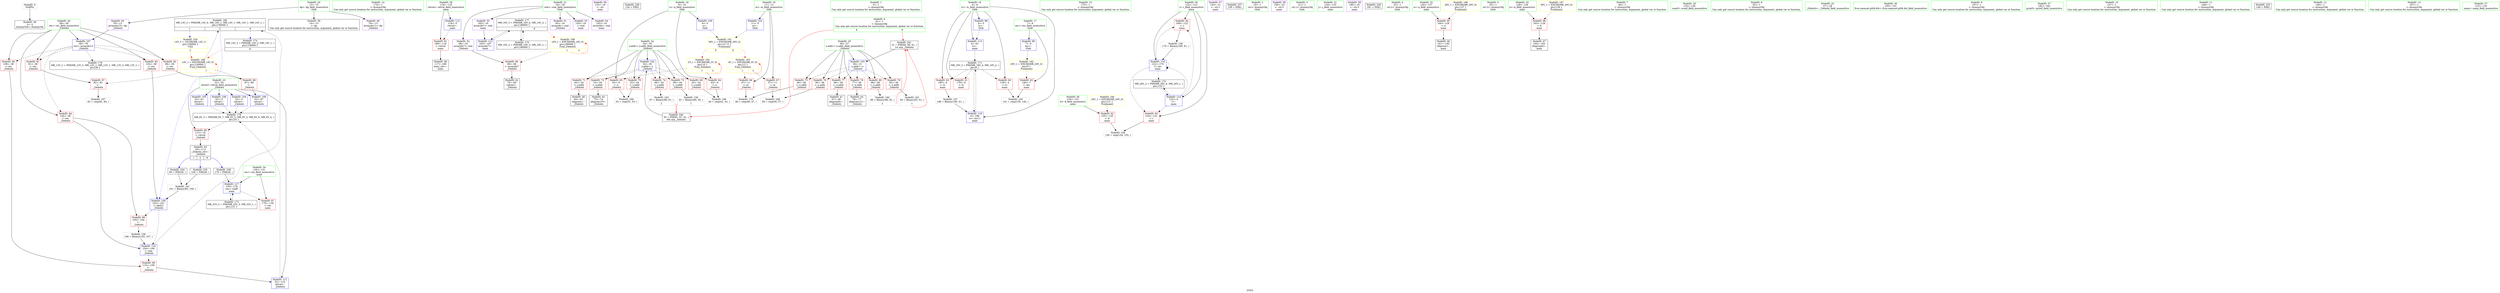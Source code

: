 digraph "SVFG" {
	label="SVFG";

	Node0x564469e7d180 [shape=record,color=grey,label="{NodeID: 0\nNullPtr}"];
	Node0x564469e7d180 -> Node0x564469e94910[style=solid];
	Node0x564469ea6580 [shape=record,color=black,label="{NodeID: 180\nMR_14V_2 = PHI(MR_14V_6, MR_14V_1, MR_14V_1, MR_14V_1, MR_14V_1, )\npts\{150000 \}\n|{<s0>1|<s1>2|<s2>8}}"];
	Node0x564469ea6580:s0 -> Node0x564469eabbe0[style=dashed,color=blue];
	Node0x564469ea6580:s1 -> Node0x564469e95ce0[style=dashed,color=blue];
	Node0x564469ea6580:s2 -> Node0x564469ea4780[style=dashed,color=blue];
	Node0x564469e95260 [shape=record,color=red,label="{NodeID: 97\n179\<--130\n\<--res\nmain\n}"];
	Node0x564469e93350 [shape=record,color=green,label="{NodeID: 14\n174\<--1\n\<--dummyObj\nCan only get source location for instruction, argument, global var or function.}"];
	Node0x564469e95e80 [shape=record,color=blue,label="{NodeID: 111\n32\<--110\nretval\<--\n_Z4doitii\n}"];
	Node0x564469e95e80 -> Node0x564469ea5b80[style=dashed];
	Node0x564469e94060 [shape=record,color=green,label="{NodeID: 28\n118\<--119\nretval\<--retval_field_insensitive\nmain\n}"];
	Node0x564469e94060 -> Node0x564469e984a0[style=solid];
	Node0x564469e94060 -> Node0x564469e95f50[style=solid];
	Node0x564469e94cb0 [shape=record,color=black,label="{NodeID: 42\n70\<--69\ntobool\<--\n_Z4doitii\n}"];
	Node0x564469e96830 [shape=record,color=purple,label="{NodeID: 56\n133\<--19\n\<--.str\nmain\n}"];
	Node0x564469eb6d80 [shape=record,color=black,label="{NodeID: 236\n134 = PHI()\n}"];
	Node0x564469e97390 [shape=record,color=red,label="{NodeID: 70\n52\<--34\n\<--y.addr\n_Z4doitii\n}"];
	Node0x564469e97390 -> Node0x564469e9e1c0[style=solid];
	Node0x564469e9dec0 [shape=record,color=grey,label="{NodeID: 167\n83 = cmp(82, 84, )\n}"];
	Node0x564469e97ef0 [shape=record,color=red,label="{NodeID: 84\n104\<--38\n\<--res\n_Z4doitii\n}"];
	Node0x564469e97ef0 -> Node0x564469e98300[style=solid];
	Node0x564469e97ef0 -> Node0x564469e95db0[style=solid];
	Node0x564469e7c150 [shape=record,color=green,label="{NodeID: 1\n5\<--1\n\<--dummyObj\nCan only get source location for instruction, argument, global var or function.}"];
	Node0x564469e95330 [shape=record,color=blue,label="{NodeID: 98\n4\<--5\ntc\<--\nGlob }"];
	Node0x564469e95330 -> Node0x564469e96020[style=dashed];
	Node0x564469e93420 [shape=record,color=green,label="{NodeID: 15\n175\<--1\n\<--dummyObj\nCan only get source location for instruction, argument, global var or function.}"];
	Node0x564469e95f50 [shape=record,color=blue,label="{NodeID: 112\n118\<--5\nretval\<--\nmain\n}"];
	Node0x564469e95f50 -> Node0x564469e984a0[style=dashed];
	Node0x564469e94130 [shape=record,color=green,label="{NodeID: 29\n120\<--121\nk\<--k_field_insensitive\nmain\n}"];
	Node0x564469e94130 -> Node0x564469e98570[style=solid];
	Node0x564469e94d80 [shape=record,color=black,label="{NodeID: 43\n75\<--74\nidxprom10\<--\n_Z4doitii\n}"];
	Node0x564469e96900 [shape=record,color=purple,label="{NodeID: 57\n143\<--21\n\<--.str.1\nmain\n}"];
	Node0x564469eb6e50 [shape=record,color=black,label="{NodeID: 237\n159 = PHI()\n}"];
	Node0x564469e97460 [shape=record,color=red,label="{NodeID: 71\n63\<--34\n\<--y.addr\n_Z4doitii\n}"];
	Node0x564469e97460 -> Node0x564469e94b10[style=solid];
	Node0x564469e9e040 [shape=record,color=grey,label="{NodeID: 168\n58 = cmp(56, 57, )\n}"];
	Node0x564469e97fc0 [shape=record,color=red,label="{NodeID: 85\n109\<--38\n\<--res\n_Z4doitii\n}"];
	Node0x564469e97fc0 -> Node0x564469e983d0[style=solid];
	Node0x564469e923f0 [shape=record,color=green,label="{NodeID: 2\n19\<--1\n.str\<--dummyObj\nGlob }"];
	Node0x564469ea75a0 [shape=record,color=yellow,style=double,label="{NodeID: 182\n20V_1 = ENCHI(MR_20V_0)\npts\{8 \}\nFun[main]}"];
	Node0x564469ea75a0 -> Node0x564469e96de0[style=dashed];
	Node0x564469e95430 [shape=record,color=blue,label="{NodeID: 99\n7\<--5\nntc\<--\nGlob }"];
	Node0x564469e95430 -> Node0x564469ea75a0[style=dashed];
	Node0x564469e93520 [shape=record,color=green,label="{NodeID: 16\n4\<--6\ntc\<--tc_field_insensitive\nGlob }"];
	Node0x564469e93520 -> Node0x564469e96b70[style=solid];
	Node0x564469e93520 -> Node0x564469e96c40[style=solid];
	Node0x564469e93520 -> Node0x564469e96d10[style=solid];
	Node0x564469e93520 -> Node0x564469e95330[style=solid];
	Node0x564469e93520 -> Node0x564469e96020[style=solid];
	Node0x564469e93520 -> Node0x564469e9ab80[style=solid];
	Node0x564469e96020 [shape=record,color=blue,label="{NodeID: 113\n4\<--61\ntc\<--\nmain\n}"];
	Node0x564469e96020 -> Node0x564469ea3880[style=dashed];
	Node0x564469e94200 [shape=record,color=green,label="{NodeID: 30\n122\<--123\ni\<--i_field_insensitive\nmain\n}"];
	Node0x564469e94200 -> Node0x564469e98640[style=solid];
	Node0x564469e94200 -> Node0x564469e98710[style=solid];
	Node0x564469e94200 -> Node0x564469e960f0[style=solid];
	Node0x564469e94200 -> Node0x564469e9a9e0[style=solid];
	Node0x564469e94e50 [shape=record,color=black,label="{NodeID: 44\n78\<--77\nidxprom12\<--\n_Z4doitii\n}"];
	Node0x564469e969d0 [shape=record,color=purple,label="{NodeID: 58\n158\<--23\n\<--.str.2\nmain\n}"];
	Node0x564469eb6f20 [shape=record,color=black,label="{NodeID: 238\n176 = PHI(29, )\n}"];
	Node0x564469eb6f20 -> Node0x564469e9aab0[style=solid];
	Node0x564469e97530 [shape=record,color=red,label="{NodeID: 72\n74\<--34\n\<--y.addr\n_Z4doitii\n}"];
	Node0x564469e97530 -> Node0x564469e94d80[style=solid];
	Node0x564469e9e1c0 [shape=record,color=grey,label="{NodeID: 169\n54 = cmp(52, 53, )\n}"];
	Node0x564469e98090 [shape=record,color=red,label="{NodeID: 86\n69\<--68\n\<--arrayidx7\n_Z4doitii\n}"];
	Node0x564469e98090 -> Node0x564469e94cb0[style=solid];
	Node0x564469e92480 [shape=record,color=green,label="{NodeID: 3\n21\<--1\n.str.1\<--dummyObj\nGlob }"];
	Node0x564469e95530 [shape=record,color=blue,label="{NodeID: 100\n9\<--5\nn\<--\nGlob }"];
	Node0x564469e95530 -> Node0x564469ea7d80[style=dashed];
	Node0x564469e93620 [shape=record,color=green,label="{NodeID: 17\n7\<--8\nntc\<--ntc_field_insensitive\nGlob }"];
	Node0x564469e93620 -> Node0x564469e96de0[style=solid];
	Node0x564469e93620 -> Node0x564469e95430[style=solid];
	Node0x564469e960f0 [shape=record,color=blue,label="{NodeID: 114\n122\<--5\ni\<--\nmain\n}"];
	Node0x564469e960f0 -> Node0x564469e98640[style=dashed];
	Node0x564469e960f0 -> Node0x564469e98710[style=dashed];
	Node0x564469e960f0 -> Node0x564469e9a9e0[style=dashed];
	Node0x564469e960f0 -> Node0x564469ea3d80[style=dashed];
	Node0x564469e942d0 [shape=record,color=green,label="{NodeID: 31\n124\<--125\nj\<--j_field_insensitive\nmain\n}"];
	Node0x564469e94f20 [shape=record,color=black,label="{NodeID: 45\n29\<--113\n_Z4doitii_ret\<--\n_Z4doitii\n|{<s0>1|<s1>2|<s2>8}}"];
	Node0x564469e94f20:s0 -> Node0x564469eb6a90[style=solid,color=blue];
	Node0x564469e94f20:s1 -> Node0x564469eb6c80[style=solid,color=blue];
	Node0x564469e94f20:s2 -> Node0x564469eb6f20[style=solid,color=blue];
	Node0x564469e96aa0 [shape=record,color=purple,label="{NodeID: 59\n180\<--25\n\<--.str.3\nmain\n}"];
	Node0x564469eb70c0 [shape=record,color=black,label="{NodeID: 239\n181 = PHI()\n}"];
	Node0x564469e9ce40 [shape=record,color=grey,label="{NodeID: 156\n106 = Binary(105, 107, )\n}"];
	Node0x564469e9ce40 -> Node0x564469e95db0[style=solid];
	Node0x564469e97600 [shape=record,color=red,label="{NodeID: 73\n90\<--34\n\<--y.addr\n_Z4doitii\n}"];
	Node0x564469e97600 -> Node0x564469e9d2c0[style=solid];
	Node0x564469e9e340 [shape=record,color=grey,label="{NodeID: 170\n48 = cmp(46, 47, )\n}"];
	Node0x564469e98160 [shape=record,color=red,label="{NodeID: 87\n82\<--81\n\<--\n_Z4doitii\n}"];
	Node0x564469e98160 -> Node0x564469e9dec0[style=solid];
	Node0x564469e7d310 [shape=record,color=green,label="{NodeID: 4\n23\<--1\n.str.2\<--dummyObj\nGlob }"];
	Node0x564469ea7760 [shape=record,color=yellow,style=double,label="{NodeID: 184\n24V_1 = ENCHI(MR_24V_0)\npts\{121 \}\nFun[main]}"];
	Node0x564469ea7760 -> Node0x564469e98570[style=dashed];
	Node0x564469e95630 [shape=record,color=blue,label="{NodeID: 101\n11\<--5\nm\<--\nGlob }"];
	Node0x564469e95630 -> Node0x564469ea7d80[style=dashed];
	Node0x564469e93720 [shape=record,color=green,label="{NodeID: 18\n9\<--10\nn\<--n_field_insensitive\nGlob }"];
	Node0x564469e93720 -> Node0x564469e96eb0[style=solid];
	Node0x564469e93720 -> Node0x564469e96f80[style=solid];
	Node0x564469e93720 -> Node0x564469e95530[style=solid];
	Node0x564469e98e20 [shape=record,color=yellow,style=double,label="{NodeID: 198\n14V_1 = ENCHI(MR_14V_0)\npts\{150000 \}\nFun[_Z4doitii]|{|<s3>1}}"];
	Node0x564469e98e20 -> Node0x564469e98160[style=dashed];
	Node0x564469e98e20 -> Node0x564469e98230[style=dashed];
	Node0x564469e98e20 -> Node0x564469ea6580[style=dashed];
	Node0x564469e98e20:s3 -> Node0x564469e98e20[style=dashed,color=red];
	Node0x564469e9a910 [shape=record,color=blue,label="{NodeID: 115\n165\<--167\narrayidx7\<--\nmain\n}"];
	Node0x564469e9a910 -> Node0x564469ea5680[style=dashed];
	Node0x564469e943a0 [shape=record,color=green,label="{NodeID: 32\n126\<--127\na\<--a_field_insensitive\nmain\n}"];
	Node0x564469e943a0 -> Node0x564469e987e0[style=solid];
	Node0x564469e94ff0 [shape=record,color=black,label="{NodeID: 46\n161\<--160\nidxprom\<--\nmain\n}"];
	Node0x564469e96b70 [shape=record,color=red,label="{NodeID: 60\n139\<--4\n\<--tc\nmain\n}"];
	Node0x564469e96b70 -> Node0x564469e9dbc0[style=solid];
	Node0x564469eb7190 [shape=record,color=black,label="{NodeID: 240\n30 = PHI(91, 97, 61, )\n0th arg _Z4doitii }"];
	Node0x564469eb7190 -> Node0x564469e95730[style=solid];
	Node0x564469e9cfc0 [shape=record,color=grey,label="{NodeID: 157\n186 = Binary(185, 61, )\n}"];
	Node0x564469e9cfc0 -> Node0x564469e9ab80[style=solid];
	Node0x564469e976d0 [shape=record,color=red,label="{NodeID: 74\n96\<--34\n\<--y.addr\n_Z4doitii\n}"];
	Node0x564469e976d0 -> Node0x564469e9d8c0[style=solid];
	Node0x564469ea3880 [shape=record,color=black,label="{NodeID: 171\nMR_18V_3 = PHI(MR_18V_4, MR_18V_2, )\npts\{6 \}\n}"];
	Node0x564469ea3880 -> Node0x564469e96b70[style=dashed];
	Node0x564469ea3880 -> Node0x564469e96c40[style=dashed];
	Node0x564469ea3880 -> Node0x564469e96d10[style=dashed];
	Node0x564469ea3880 -> Node0x564469e9ab80[style=dashed];
	Node0x564469e98230 [shape=record,color=red,label="{NodeID: 88\n87\<--86\n\<--\n_Z4doitii\n}"];
	Node0x564469e98230 -> Node0x564469e95c10[style=solid];
	Node0x564469e7d3a0 [shape=record,color=green,label="{NodeID: 5\n25\<--1\n.str.3\<--dummyObj\nGlob }"];
	Node0x564469e95730 [shape=record,color=blue,label="{NodeID: 102\n34\<--30\ny.addr\<--y\n_Z4doitii\n}"];
	Node0x564469e95730 -> Node0x564469e972c0[style=dashed];
	Node0x564469e95730 -> Node0x564469e97390[style=dashed];
	Node0x564469e95730 -> Node0x564469e97460[style=dashed];
	Node0x564469e95730 -> Node0x564469e97530[style=dashed];
	Node0x564469e95730 -> Node0x564469e97600[style=dashed];
	Node0x564469e95730 -> Node0x564469e976d0[style=dashed];
	Node0x564469e93820 [shape=record,color=green,label="{NodeID: 19\n11\<--12\nm\<--m_field_insensitive\nGlob }"];
	Node0x564469e93820 -> Node0x564469e97050[style=solid];
	Node0x564469e93820 -> Node0x564469e97120[style=solid];
	Node0x564469e93820 -> Node0x564469e95630[style=solid];
	Node0x564469e98f00 [shape=record,color=yellow,style=double,label="{NodeID: 199\n16V_1 = ENCHI(MR_16V_0)\npts\{180000 \}\nFun[_Z4doitii]|{|<s1>1|<s2>2}}"];
	Node0x564469e98f00 -> Node0x564469e98090[style=dashed];
	Node0x564469e98f00:s1 -> Node0x564469e98f00[style=dashed,color=red];
	Node0x564469e98f00:s2 -> Node0x564469e98f00[style=dashed,color=red];
	Node0x564469e9a9e0 [shape=record,color=blue,label="{NodeID: 116\n122\<--170\ni\<--inc\nmain\n}"];
	Node0x564469e9a9e0 -> Node0x564469e98640[style=dashed];
	Node0x564469e9a9e0 -> Node0x564469e98710[style=dashed];
	Node0x564469e9a9e0 -> Node0x564469e9a9e0[style=dashed];
	Node0x564469e9a9e0 -> Node0x564469ea3d80[style=dashed];
	Node0x564469e94470 [shape=record,color=green,label="{NodeID: 33\n128\<--129\nb\<--b_field_insensitive\nmain\n}"];
	Node0x564469e94470 -> Node0x564469e95190[style=solid];
	Node0x564469e950c0 [shape=record,color=black,label="{NodeID: 47\n164\<--163\nidxprom6\<--\nmain\n}"];
	Node0x564469e96c40 [shape=record,color=red,label="{NodeID: 61\n178\<--4\n\<--tc\nmain\n}"];
	Node0x564469eb74a0 [shape=record,color=black,label="{NodeID: 241\n31 = PHI(94, 99, 61, )\n1st arg _Z4doitii }"];
	Node0x564469eb74a0 -> Node0x564469e95800[style=solid];
	Node0x564469e9d140 [shape=record,color=grey,label="{NodeID: 158\n170 = Binary(169, 61, )\n}"];
	Node0x564469e9d140 -> Node0x564469e9a9e0[style=solid];
	Node0x564469e977a0 [shape=record,color=red,label="{NodeID: 75\n46\<--36\n\<--x.addr\n_Z4doitii\n}"];
	Node0x564469e977a0 -> Node0x564469e9e340[style=solid];
	Node0x564469ea3d80 [shape=record,color=black,label="{NodeID: 172\nMR_26V_2 = PHI(MR_26V_4, MR_26V_1, )\npts\{123 \}\n}"];
	Node0x564469ea3d80 -> Node0x564469e960f0[style=dashed];
	Node0x564469e98300 [shape=record,color=red,label="{NodeID: 89\n105\<--104\n\<--\n_Z4doitii\n}"];
	Node0x564469e98300 -> Node0x564469e9ce40[style=solid];
	Node0x564469e7d430 [shape=record,color=green,label="{NodeID: 6\n61\<--1\n\<--dummyObj\nCan only get source location for instruction, argument, global var or function.|{<s0>8|<s1>8}}"];
	Node0x564469e7d430:s0 -> Node0x564469eb7190[style=solid,color=red];
	Node0x564469e7d430:s1 -> Node0x564469eb74a0[style=solid,color=red];
	Node0x564469ea7920 [shape=record,color=yellow,style=double,label="{NodeID: 186\n28V_1 = ENCHI(MR_28V_0)\npts\{127 \}\nFun[main]}"];
	Node0x564469ea7920 -> Node0x564469e987e0[style=dashed];
	Node0x564469e95800 [shape=record,color=blue,label="{NodeID: 103\n36\<--31\nx.addr\<--x\n_Z4doitii\n}"];
	Node0x564469e95800 -> Node0x564469e977a0[style=dashed];
	Node0x564469e95800 -> Node0x564469e97870[style=dashed];
	Node0x564469e95800 -> Node0x564469e97940[style=dashed];
	Node0x564469e95800 -> Node0x564469e97a10[style=dashed];
	Node0x564469e95800 -> Node0x564469e97ae0[style=dashed];
	Node0x564469e95800 -> Node0x564469e97bb0[style=dashed];
	Node0x564469e93920 [shape=record,color=green,label="{NodeID: 20\n13\<--15\ndp\<--dp_field_insensitive\nGlob }"];
	Node0x564469e93920 -> Node0x564469e94a10[style=solid];
	Node0x564469e93920 -> Node0x564469e96280[style=solid];
	Node0x564469e93920 -> Node0x564469e96350[style=solid];
	Node0x564469e9aab0 [shape=record,color=blue,label="{NodeID: 117\n130\<--176\nres\<--call8\nmain\n}"];
	Node0x564469e9aab0 -> Node0x564469e95260[style=dashed];
	Node0x564469e9aab0 -> Node0x564469ea4280[style=dashed];
	Node0x564469e94540 [shape=record,color=green,label="{NodeID: 34\n130\<--131\nres\<--res_field_insensitive\nmain\n}"];
	Node0x564469e94540 -> Node0x564469e95260[style=solid];
	Node0x564469e94540 -> Node0x564469e9aab0[style=solid];
	Node0x564469e961b0 [shape=record,color=black,label="{NodeID: 48\n117\<--189\nmain_ret\<--\nmain\n}"];
	Node0x564469e96d10 [shape=record,color=red,label="{NodeID: 62\n185\<--4\n\<--tc\nmain\n}"];
	Node0x564469e96d10 -> Node0x564469e9cfc0[style=solid];
	Node0x564469e9d2c0 [shape=record,color=grey,label="{NodeID: 159\n91 = Binary(90, 92, )\n|{<s0>1}}"];
	Node0x564469e9d2c0:s0 -> Node0x564469eb7190[style=solid,color=red];
	Node0x564469e97870 [shape=record,color=red,label="{NodeID: 76\n56\<--36\n\<--x.addr\n_Z4doitii\n}"];
	Node0x564469e97870 -> Node0x564469e9e040[style=solid];
	Node0x564469ea4280 [shape=record,color=black,label="{NodeID: 173\nMR_32V_2 = PHI(MR_32V_3, MR_32V_1, )\npts\{131 \}\n}"];
	Node0x564469ea4280 -> Node0x564469e9aab0[style=dashed];
	Node0x564469e983d0 [shape=record,color=red,label="{NodeID: 90\n110\<--109\n\<--\n_Z4doitii\n}"];
	Node0x564469e983d0 -> Node0x564469e95e80[style=solid];
	Node0x564469e92730 [shape=record,color=green,label="{NodeID: 7\n84\<--1\n\<--dummyObj\nCan only get source location for instruction, argument, global var or function.}"];
	Node0x564469ea7a00 [shape=record,color=yellow,style=double,label="{NodeID: 187\n30V_1 = ENCHI(MR_30V_0)\npts\{129 \}\nFun[main]}"];
	Node0x564469ea7a00 -> Node0x564469e95190[style=dashed];
	Node0x564469e958d0 [shape=record,color=blue,label="{NodeID: 104\n32\<--5\nretval\<--\n_Z4doitii\n}"];
	Node0x564469e958d0 -> Node0x564469ea5b80[style=dashed];
	Node0x564469e93a20 [shape=record,color=green,label="{NodeID: 21\n16\<--18\nstat\<--stat_field_insensitive\nGlob }"];
	Node0x564469e93a20 -> Node0x564469e96420[style=solid];
	Node0x564469e93a20 -> Node0x564469e964f0[style=solid];
	Node0x564469e93a20 -> Node0x564469e965c0[style=solid];
	Node0x564469e93a20 -> Node0x564469e96690[style=solid];
	Node0x564469e93a20 -> Node0x564469e96760[style=solid];
	Node0x564469e9ab80 [shape=record,color=blue,label="{NodeID: 118\n4\<--186\ntc\<--inc11\nmain\n}"];
	Node0x564469e9ab80 -> Node0x564469ea3880[style=dashed];
	Node0x564469e94610 [shape=record,color=green,label="{NodeID: 35\n135\<--136\nscanf\<--scanf_field_insensitive\n}"];
	Node0x564469e96280 [shape=record,color=purple,label="{NodeID: 49\n76\<--13\narrayidx11\<--dp\n_Z4doitii\n}"];
	Node0x564469e96de0 [shape=record,color=red,label="{NodeID: 63\n140\<--7\n\<--ntc\nmain\n}"];
	Node0x564469e96de0 -> Node0x564469e9dbc0[style=solid];
	Node0x564469e9d440 [shape=record,color=grey,label="{NodeID: 160\n99 = Binary(98, 92, )\n|{<s0>2}}"];
	Node0x564469e9d440:s0 -> Node0x564469eb74a0[style=solid,color=red];
	Node0x564469e97940 [shape=record,color=red,label="{NodeID: 77\n66\<--36\n\<--x.addr\n_Z4doitii\n}"];
	Node0x564469e97940 -> Node0x564469e94be0[style=solid];
	Node0x564469ea4780 [shape=record,color=black,label="{NodeID: 174\nMR_14V_2 = PHI(MR_14V_3, MR_14V_1, )\npts\{150000 \}\n|{<s0>8}}"];
	Node0x564469ea4780:s0 -> Node0x564469e98e20[style=dashed,color=red];
	Node0x564469e984a0 [shape=record,color=red,label="{NodeID: 91\n189\<--118\n\<--retval\nmain\n}"];
	Node0x564469e984a0 -> Node0x564469e961b0[style=solid];
	Node0x564469e927c0 [shape=record,color=green,label="{NodeID: 8\n92\<--1\n\<--dummyObj\nCan only get source location for instruction, argument, global var or function.}"];
	Node0x564469e959a0 [shape=record,color=blue,label="{NodeID: 105\n32\<--61\nretval\<--\n_Z4doitii\n}"];
	Node0x564469e959a0 -> Node0x564469ea5b80[style=dashed];
	Node0x564469e93b20 [shape=record,color=green,label="{NodeID: 22\n27\<--28\n_Z4doitii\<--_Z4doitii_field_insensitive\n}"];
	Node0x564469e94710 [shape=record,color=green,label="{NodeID: 36\n150\<--151\nllvm.memset.p0i8.i64\<--llvm.memset.p0i8.i64_field_insensitive\n}"];
	Node0x564469e96350 [shape=record,color=purple,label="{NodeID: 50\n79\<--13\narrayidx13\<--dp\n_Z4doitii\n}"];
	Node0x564469e96350 -> Node0x564469e95b40[style=solid];
	Node0x564469eabbe0 [shape=record,color=yellow,style=double,label="{NodeID: 230\n14V_3 = CSCHI(MR_14V_1)\npts\{150000 \}\nCS[]|{<s0>2}}"];
	Node0x564469eabbe0:s0 -> Node0x564469e98e20[style=dashed,color=red];
	Node0x564469e96eb0 [shape=record,color=red,label="{NodeID: 64\n43\<--9\n\<--n\n_Z4doitii\n}"];
	Node0x564469e96eb0 -> Node0x564469e9dd40[style=solid];
	Node0x564469e9d5c0 [shape=record,color=grey,label="{NodeID: 161\n101 = Binary(95, 100, )\n}"];
	Node0x564469e9d5c0 -> Node0x564469e95ce0[style=solid];
	Node0x564469e97a10 [shape=record,color=red,label="{NodeID: 78\n77\<--36\n\<--x.addr\n_Z4doitii\n}"];
	Node0x564469e97a10 -> Node0x564469e94e50[style=solid];
	Node0x564469ea4c80 [shape=record,color=black,label="{NodeID: 175\nMR_16V_2 = PHI(MR_16V_3, MR_16V_1, )\npts\{180000 \}\n}"];
	Node0x564469ea4c80 -> Node0x564469ea5680[style=dashed];
	Node0x564469e98570 [shape=record,color=red,label="{NodeID: 92\n155\<--120\n\<--k\nmain\n}"];
	Node0x564469e98570 -> Node0x564469e9da40[style=solid];
	Node0x564469e92850 [shape=record,color=green,label="{NodeID: 9\n107\<--1\n\<--dummyObj\nCan only get source location for instruction, argument, global var or function.}"];
	Node0x564469e95a70 [shape=record,color=blue,label="{NodeID: 106\n32\<--5\nretval\<--\n_Z4doitii\n}"];
	Node0x564469e95a70 -> Node0x564469ea5b80[style=dashed];
	Node0x564469e93c20 [shape=record,color=green,label="{NodeID: 23\n32\<--33\nretval\<--retval_field_insensitive\n_Z4doitii\n}"];
	Node0x564469e93c20 -> Node0x564469e971f0[style=solid];
	Node0x564469e93c20 -> Node0x564469e958d0[style=solid];
	Node0x564469e93c20 -> Node0x564469e959a0[style=solid];
	Node0x564469e93c20 -> Node0x564469e95a70[style=solid];
	Node0x564469e93c20 -> Node0x564469e95c10[style=solid];
	Node0x564469e93c20 -> Node0x564469e95e80[style=solid];
	Node0x564469e94810 [shape=record,color=green,label="{NodeID: 37\n182\<--183\nprintf\<--printf_field_insensitive\n}"];
	Node0x564469e96420 [shape=record,color=purple,label="{NodeID: 51\n65\<--16\narrayidx\<--stat\n_Z4doitii\n}"];
	Node0x564469e96f80 [shape=record,color=red,label="{NodeID: 65\n53\<--9\n\<--n\n_Z4doitii\n}"];
	Node0x564469e96f80 -> Node0x564469e9e1c0[style=solid];
	Node0x564469e9d740 [shape=record,color=grey,label="{NodeID: 162\n94 = Binary(93, 61, )\n|{<s0>1}}"];
	Node0x564469e9d740:s0 -> Node0x564469eb74a0[style=solid,color=red];
	Node0x564469e97ae0 [shape=record,color=red,label="{NodeID: 79\n93\<--36\n\<--x.addr\n_Z4doitii\n}"];
	Node0x564469e97ae0 -> Node0x564469e9d740[style=solid];
	Node0x564469e98640 [shape=record,color=red,label="{NodeID: 93\n154\<--122\n\<--i\nmain\n}"];
	Node0x564469e98640 -> Node0x564469e9da40[style=solid];
	Node0x564469e928e0 [shape=record,color=green,label="{NodeID: 10\n147\<--1\n\<--dummyObj\nCan only get source location for instruction, argument, global var or function.}"];
	Node0x564469e95b40 [shape=record,color=blue,label="{NodeID: 107\n38\<--79\nres\<--arrayidx13\n_Z4doitii\n}"];
	Node0x564469e95b40 -> Node0x564469e97c80[style=dashed];
	Node0x564469e95b40 -> Node0x564469e97d50[style=dashed];
	Node0x564469e95b40 -> Node0x564469e97e20[style=dashed];
	Node0x564469e95b40 -> Node0x564469e97ef0[style=dashed];
	Node0x564469e95b40 -> Node0x564469e97fc0[style=dashed];
	Node0x564469e95b40 -> Node0x564469ea6080[style=dashed];
	Node0x564469e93cf0 [shape=record,color=green,label="{NodeID: 24\n34\<--35\ny.addr\<--y.addr_field_insensitive\n_Z4doitii\n}"];
	Node0x564469e93cf0 -> Node0x564469e972c0[style=solid];
	Node0x564469e93cf0 -> Node0x564469e97390[style=solid];
	Node0x564469e93cf0 -> Node0x564469e97460[style=solid];
	Node0x564469e93cf0 -> Node0x564469e97530[style=solid];
	Node0x564469e93cf0 -> Node0x564469e97600[style=solid];
	Node0x564469e93cf0 -> Node0x564469e976d0[style=solid];
	Node0x564469e93cf0 -> Node0x564469e95730[style=solid];
	Node0x564469e94910 [shape=record,color=black,label="{NodeID: 38\n2\<--3\ndummyVal\<--dummyVal\n}"];
	Node0x564469e964f0 [shape=record,color=purple,label="{NodeID: 52\n68\<--16\narrayidx7\<--stat\n_Z4doitii\n}"];
	Node0x564469e964f0 -> Node0x564469e98090[style=solid];
	Node0x564469e97050 [shape=record,color=red,label="{NodeID: 66\n47\<--11\n\<--m\n_Z4doitii\n}"];
	Node0x564469e97050 -> Node0x564469e9e340[style=solid];
	Node0x564469e9d8c0 [shape=record,color=grey,label="{NodeID: 163\n97 = Binary(96, 61, )\n|{<s0>2}}"];
	Node0x564469e9d8c0:s0 -> Node0x564469eb7190[style=solid,color=red];
	Node0x564469e97bb0 [shape=record,color=red,label="{NodeID: 80\n98\<--36\n\<--x.addr\n_Z4doitii\n}"];
	Node0x564469e97bb0 -> Node0x564469e9d440[style=solid];
	Node0x564469ea5680 [shape=record,color=black,label="{NodeID: 177\nMR_16V_3 = PHI(MR_16V_4, MR_16V_2, )\npts\{180000 \}\n|{|<s2>8}}"];
	Node0x564469ea5680 -> Node0x564469e9a910[style=dashed];
	Node0x564469ea5680 -> Node0x564469ea4c80[style=dashed];
	Node0x564469ea5680:s2 -> Node0x564469e98f00[style=dashed,color=red];
	Node0x564469e98710 [shape=record,color=red,label="{NodeID: 94\n169\<--122\n\<--i\nmain\n}"];
	Node0x564469e98710 -> Node0x564469e9d140[style=solid];
	Node0x564469e93120 [shape=record,color=green,label="{NodeID: 11\n148\<--1\n\<--dummyObj\nCan only get source location for instruction, argument, global var or function.}"];
	Node0x564469ea7d80 [shape=record,color=yellow,style=double,label="{NodeID: 191\n36V_1 = ENCHI(MR_36V_0)\npts\{10 12 \}\nFun[main]|{<s0>8|<s1>8}}"];
	Node0x564469ea7d80:s0 -> Node0x564469e988b0[style=dashed,color=red];
	Node0x564469ea7d80:s1 -> Node0x564469e989c0[style=dashed,color=red];
	Node0x564469e95c10 [shape=record,color=blue,label="{NodeID: 108\n32\<--87\nretval\<--\n_Z4doitii\n}"];
	Node0x564469e95c10 -> Node0x564469ea5b80[style=dashed];
	Node0x564469e93dc0 [shape=record,color=green,label="{NodeID: 25\n36\<--37\nx.addr\<--x.addr_field_insensitive\n_Z4doitii\n}"];
	Node0x564469e93dc0 -> Node0x564469e977a0[style=solid];
	Node0x564469e93dc0 -> Node0x564469e97870[style=solid];
	Node0x564469e93dc0 -> Node0x564469e97940[style=solid];
	Node0x564469e93dc0 -> Node0x564469e97a10[style=solid];
	Node0x564469e93dc0 -> Node0x564469e97ae0[style=solid];
	Node0x564469e93dc0 -> Node0x564469e97bb0[style=solid];
	Node0x564469e93dc0 -> Node0x564469e95800[style=solid];
	Node0x564469e94a10 [shape=record,color=black,label="{NodeID: 39\n14\<--13\n\<--dp\nCan only get source location for instruction, argument, global var or function.}"];
	Node0x564469e965c0 [shape=record,color=purple,label="{NodeID: 53\n145\<--16\n\<--stat\nmain\n}"];
	Node0x564469eb5f40 [shape=record,color=black,label="{NodeID: 233\n144 = PHI()\n}"];
	Node0x564469e97120 [shape=record,color=red,label="{NodeID: 67\n57\<--11\n\<--m\n_Z4doitii\n}"];
	Node0x564469e97120 -> Node0x564469e9e040[style=solid];
	Node0x564469e9da40 [shape=record,color=grey,label="{NodeID: 164\n156 = cmp(154, 155, )\n}"];
	Node0x564469e97c80 [shape=record,color=red,label="{NodeID: 81\n81\<--38\n\<--res\n_Z4doitii\n}"];
	Node0x564469e97c80 -> Node0x564469e98160[style=solid];
	Node0x564469ea5b80 [shape=record,color=black,label="{NodeID: 178\nMR_6V_3 = PHI(MR_6V_7, MR_6V_5, MR_6V_2, MR_6V_6, MR_6V_4, )\npts\{33 \}\n}"];
	Node0x564469ea5b80 -> Node0x564469e971f0[style=dashed];
	Node0x564469e987e0 [shape=record,color=red,label="{NodeID: 95\n160\<--126\n\<--a\nmain\n}"];
	Node0x564469e987e0 -> Node0x564469e94ff0[style=solid];
	Node0x564469e931b0 [shape=record,color=green,label="{NodeID: 12\n149\<--1\n\<--dummyObj\nCan only get source location for instruction, argument, global var or function.}"];
	Node0x564469e988b0 [shape=record,color=yellow,style=double,label="{NodeID: 192\n2V_1 = ENCHI(MR_2V_0)\npts\{10 \}\nFun[_Z4doitii]|{|<s2>1|<s3>2}}"];
	Node0x564469e988b0 -> Node0x564469e96eb0[style=dashed];
	Node0x564469e988b0 -> Node0x564469e96f80[style=dashed];
	Node0x564469e988b0:s2 -> Node0x564469e988b0[style=dashed,color=red];
	Node0x564469e988b0:s3 -> Node0x564469e988b0[style=dashed,color=red];
	Node0x564469e95ce0 [shape=record,color=blue,label="{NodeID: 109\n102\<--101\n\<--add21\n_Z4doitii\n}"];
	Node0x564469e95ce0 -> Node0x564469e98300[style=dashed];
	Node0x564469e95ce0 -> Node0x564469e95db0[style=dashed];
	Node0x564469e93e90 [shape=record,color=green,label="{NodeID: 26\n38\<--39\nres\<--res_field_insensitive\n_Z4doitii\n}"];
	Node0x564469e93e90 -> Node0x564469e97c80[style=solid];
	Node0x564469e93e90 -> Node0x564469e97d50[style=solid];
	Node0x564469e93e90 -> Node0x564469e97e20[style=solid];
	Node0x564469e93e90 -> Node0x564469e97ef0[style=solid];
	Node0x564469e93e90 -> Node0x564469e97fc0[style=solid];
	Node0x564469e93e90 -> Node0x564469e95b40[style=solid];
	Node0x564469e94b10 [shape=record,color=black,label="{NodeID: 40\n64\<--63\nidxprom\<--\n_Z4doitii\n}"];
	Node0x564469e96690 [shape=record,color=purple,label="{NodeID: 54\n162\<--16\narrayidx\<--stat\nmain\n}"];
	Node0x564469eb6a90 [shape=record,color=black,label="{NodeID: 234\n95 = PHI(29, )\n}"];
	Node0x564469eb6a90 -> Node0x564469e9d5c0[style=solid];
	Node0x564469e971f0 [shape=record,color=red,label="{NodeID: 68\n113\<--32\n\<--retval\n_Z4doitii\n}"];
	Node0x564469e971f0 -> Node0x564469e94f20[style=solid];
	Node0x564469e9dbc0 [shape=record,color=grey,label="{NodeID: 165\n141 = cmp(139, 140, )\n}"];
	Node0x564469e97d50 [shape=record,color=red,label="{NodeID: 82\n86\<--38\n\<--res\n_Z4doitii\n}"];
	Node0x564469e97d50 -> Node0x564469e98230[style=solid];
	Node0x564469ea6080 [shape=record,color=black,label="{NodeID: 179\nMR_12V_2 = PHI(MR_12V_3, MR_12V_1, MR_12V_1, MR_12V_3, MR_12V_1, )\npts\{39 \}\n}"];
	Node0x564469e95190 [shape=record,color=red,label="{NodeID: 96\n163\<--128\n\<--b\nmain\n}"];
	Node0x564469e95190 -> Node0x564469e950c0[style=solid];
	Node0x564469e93280 [shape=record,color=green,label="{NodeID: 13\n167\<--1\n\<--dummyObj\nCan only get source location for instruction, argument, global var or function.}"];
	Node0x564469e989c0 [shape=record,color=yellow,style=double,label="{NodeID: 193\n4V_1 = ENCHI(MR_4V_0)\npts\{12 \}\nFun[_Z4doitii]|{|<s2>1|<s3>2}}"];
	Node0x564469e989c0 -> Node0x564469e97050[style=dashed];
	Node0x564469e989c0 -> Node0x564469e97120[style=dashed];
	Node0x564469e989c0:s2 -> Node0x564469e989c0[style=dashed,color=red];
	Node0x564469e989c0:s3 -> Node0x564469e989c0[style=dashed,color=red];
	Node0x564469e95db0 [shape=record,color=blue,label="{NodeID: 110\n104\<--106\n\<--rem\n_Z4doitii\n}"];
	Node0x564469e95db0 -> Node0x564469e983d0[style=dashed];
	Node0x564469e95db0 -> Node0x564469ea6580[style=dashed];
	Node0x564469e93f60 [shape=record,color=green,label="{NodeID: 27\n115\<--116\nmain\<--main_field_insensitive\n}"];
	Node0x564469e94be0 [shape=record,color=black,label="{NodeID: 41\n67\<--66\nidxprom6\<--\n_Z4doitii\n}"];
	Node0x564469e96760 [shape=record,color=purple,label="{NodeID: 55\n165\<--16\narrayidx7\<--stat\nmain\n}"];
	Node0x564469e96760 -> Node0x564469e9a910[style=solid];
	Node0x564469eb6c80 [shape=record,color=black,label="{NodeID: 235\n100 = PHI(29, )\n}"];
	Node0x564469eb6c80 -> Node0x564469e9d5c0[style=solid];
	Node0x564469e972c0 [shape=record,color=red,label="{NodeID: 69\n42\<--34\n\<--y.addr\n_Z4doitii\n}"];
	Node0x564469e972c0 -> Node0x564469e9dd40[style=solid];
	Node0x564469e9dd40 [shape=record,color=grey,label="{NodeID: 166\n44 = cmp(42, 43, )\n}"];
	Node0x564469e97e20 [shape=record,color=red,label="{NodeID: 83\n102\<--38\n\<--res\n_Z4doitii\n}"];
	Node0x564469e97e20 -> Node0x564469e95ce0[style=solid];
}
